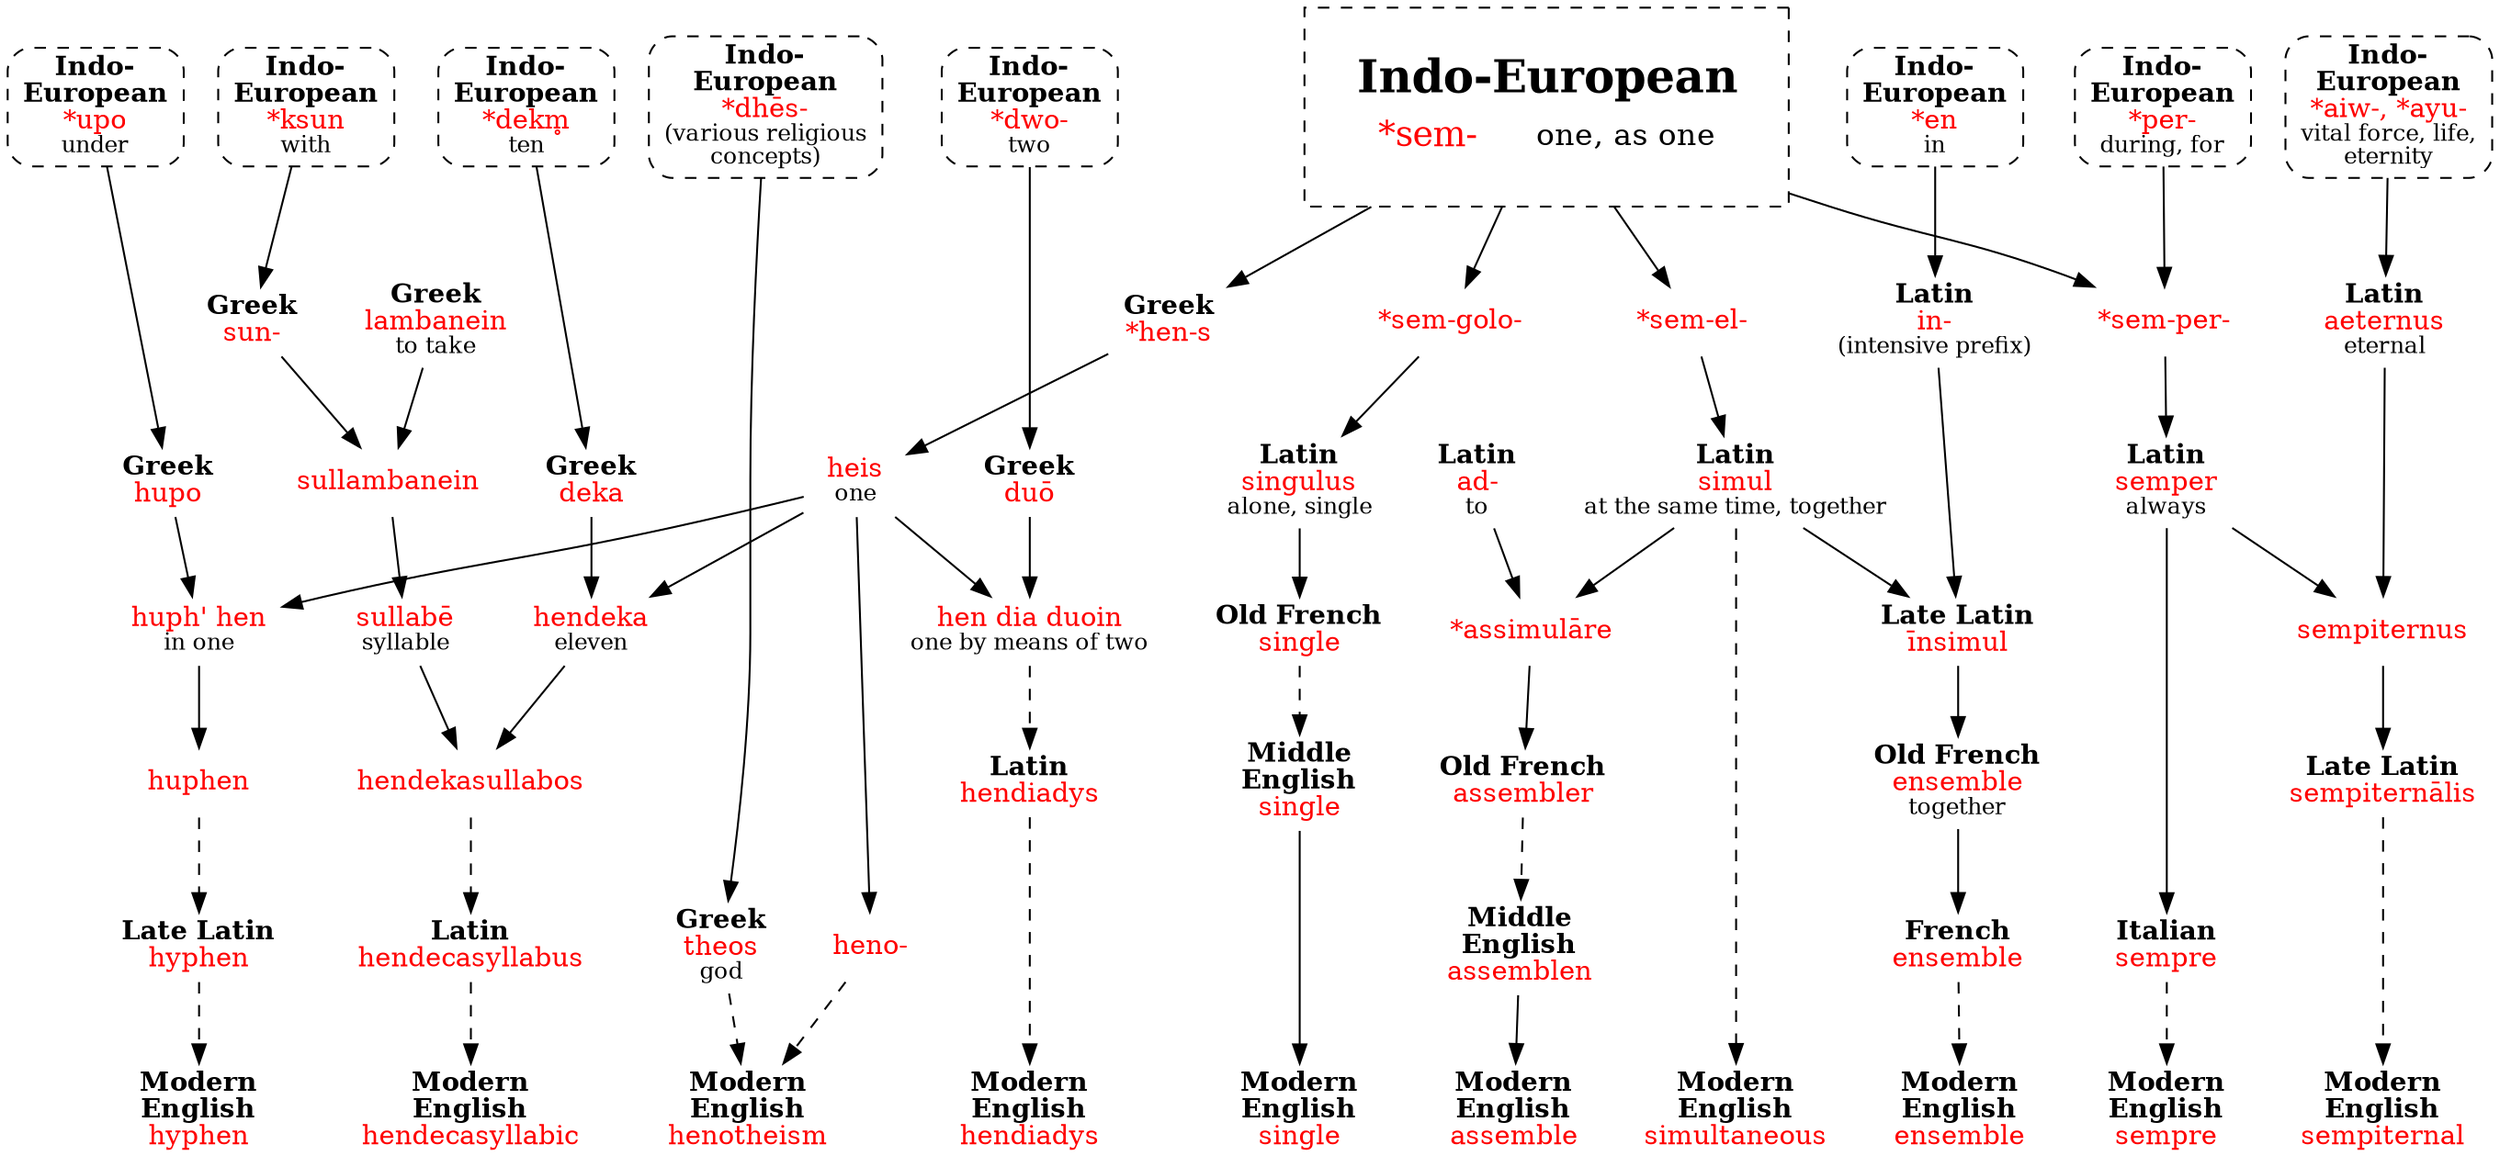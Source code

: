 strict digraph {
/* sources: AHD */
node [shape=none]

sem [label=<<table border="0"><tr><td colspan="2"><font point-size="24"><b>Indo-European</b></font></td></tr><tr><td><font point-size="18" color="red">*sem-</font></td><td><font point-size="16">one, as one</font></td></tr></table>> tooltip="Indo-European \"*sem-\" one, as one" shape=rect style=dashed peripheries=1 margin=.3 URL="sem-one0.svg"]

// hyphen
hensGk [label=<<b>Greek</b><br/><font color="red">*hen-s</font>>]
heisGk [label=<<font color="red">heis</font><br/><font point-size="12">one</font>>]
upoIE [label=<<b>Indo-<br/>European</b><br/><font color="red">*upo</font><br/><font point-size="12">under</font>> shape=box style="dashed,rounded" URL="upo-under.svg"]
hupoGk [label=<<b>Greek</b><br/><font color="red">hupo</font>>]
huphhenGk [label=<<font color="red">huph' hen</font><br/><font point-size="12">in one</font>>]
huphenGk [label=<<font color="red">huphen</font>>]
hyphenL [label=<<b>Late Latin</b><br/><font color="red">hyphen</font>>]
hyphen [label=<<b>Modern<br/>English</b><br/><font color="red">hyphen</font>>]
sem -> hensGk -> heisGk
upoIE -> hupoGk
{ hupoGk heisGk } -> huphhenGk -> huphenGk
huphenGk -> hyphenL -> hyphen [style=dashed]

// henotheism
henoGk [label=<<font color="red">heno-</font>>]
dhesIE [label=<<b>Indo-<br/>European</b><br/><font color="red">*dhēs-</font><br/><font point-size="12">(various religious<br/>concepts)</font>> shape=box style="dashed,rounded" URL="dhes-god.svg"]
theosGk [label=<<b>Greek</b><br/><font color="red">theos</font><br/><font point-size="12">god</font>>]
henotheism [label=<<b>Modern<br/>English</b><br/><font color="red">henotheism</font>>]
dhesIE -> theosGk
heisGk -> henoGk
{ henoGk theosGk } -> henotheism [style=dashed]

// hendecasyllabic
dekmIE [label=<<b>Indo-<br/>European</b><br/><font color="red">*dekm̥</font><br/><font point-size="12">ten</font>> shape=box style="dashed,rounded" URL="dekm-ten1.svg"]
dekaGk [label=<<b>Greek</b><br/><font color="red">deka</font>>]
hendekaGk [label=<<font color="red">hendeka</font><br/><font point-size="12">eleven</font>>]
ksunIE [label=<<b>Indo-<br/>European</b><br/><font color="red">*ksun</font><br/><font point-size="12">with</font>> shape=box style="dashed,rounded" URL="ksun-with.svg"]
sunGk [label=<<b>Greek</b><br/><font color="red">sun-</font>>]
lambaneinGk [label=<<b>Greek</b><br/><font color="red">lambanein</font><br/><font point-size="12">to take</font>>]
sullambaneinGk [label=<<font color="red">sullambanein</font>>]
sullabeGk [label=<<font color="red">sullabē</font><br/><font point-size="12">syllable</font>>]
hendekasullabosGk [label=<<font color="red">hendekasullabos</font>>]
hendecasyllabusL [label=<<b>Latin</b><br/><font color="red">hendecasyllabus</font>>]
hendecasyllabic [label=<<b>Modern<br/>English</b><br/><font color="red">hendecasyllabic</font>>]
dekmIE -> dekaGk
{ heisGk dekaGk } -> hendekaGk
ksunIE -> sunGk
{ sunGk lambaneinGk } -> sullambaneinGk -> sullabeGk
{ hendekaGk sullabeGk } -> hendekasullabosGk
hendekasullabosGk -> hendecasyllabusL -> hendecasyllabic [style=dashed]

// hendiadys
dwoIE [label=<<b>Indo-<br/>European</b><br/><font color="red">*dwo-</font><br/><font point-size="12">two</font>> shape=box style="dashed,rounded" URL="dwo-two1.svg"]
duoGk [label=<<b>Greek</b><br/><font color="red">duō</font>>]
hendiaduoinGk [label=<<font color="red">hen dia duoin</font><br/><font point-size="12">one by means of two</font>>]
hendiadysL [label=<<b>Latin</b><br/><font color="red">hendiadys</font>>]
hendiadys [label=<<b>Modern<br/>English</b><br/><font color="red">hendiadys</font>>]
dwoIE -> duoGk
{ heisGk duoGk } -> hendiaduoinGk
hendiaduoinGk -> hendiadysL -> hendiadys [style=dashed]

// simultaneous
semel [label=<<font color="red">*sem-el-</font>>]
simulL [label=<<b>Latin</b><br/><font color="red">simul</font><br/><font point-size="12">at the same time, together</font>>]
simultaneous [label=<<b>Modern<br/>English</b><br/><font color="red">simultaneous</font>>]
sem -> semel -> simulL
simulL -> simultaneous [style=dashed]

// assemble
adL [label=<<b>Latin</b><br/><font color="red">ad-</font><br/><font point-size="12">to</font>>]
assimulareL [label=<<font color="red">*assimulāre</font>>]
assemblerOF [label=<<b>Old French</b><br/><font color="red">assembler</font>>]
assemblenME [label=<<b>Middle<br/>English</b><br/><font color="red">assemblen</font>>]
assemble [label=<<b>Modern<br/>English</b><br/><font color="red">assemble</font>>]
{ adL simulL } -> assimulareL -> assemblerOF
assemblerOF -> assemblenME [style=dashed]
assemblenME -> assemble

// ensemble
enIE [label=<<b>Indo-<br/>European</b><br/><font color="red">*en</font><br/><font point-size="12">in</font>> shape=box style="dashed,rounded" URL="en-in1.svg"]
inL [label=<<b>Latin</b><br/><font color="red">in-</font><br/><font point-size="12">(intensive prefix)</font>>]
insimulL [label=<<b>Late Latin</b><br/><font color="red">īnsimul</font>>]
ensembleOF [label=<<b>Old French</b><br/><font color="red">ensemble</font><br/><font point-size="12">together</font>>]
ensembleF [label=<<b>French</b><br/><font color="red">ensemble</font>>]
ensemble [label=<<b>Modern<br/>English</b><br/><font color="red">ensemble</font>>]
enIE -> inL
{ inL simulL } -> insimulL -> ensembleOF -> ensembleF
ensembleF -> ensemble [style=dashed]

// single
semgolo [label=<<font color="red">*sem-golo-</font>>]
singulusL [label=<<b>Latin</b><br/><font color="red">singulus</font><br/><font point-size="12">alone, single</font>>]
singleOF [label=<<b>Old French</b><br/><font color="red">single</font>>]
singleME [label=<<b>Middle<br/>English</b><br/><font color="red">single</font>>]
single [label=<<b>Modern<br/>English</b><br/><font color="red">single</font>>]
sem ->  semgolo -> singulusL -> singleOF
singleOF -> singleME [style=dashed]
singleME -> single

// sempre
perIE [label=<<b>Indo-<br/>European</b><br/><font color="red">*per-</font><br/><font point-size="12">during, for</font>> shape=box style="dashed,rounded" URL="per-list.svg"]
semperIE [label=<<font color="red">*sem-per-</font>>]
semperL [label=<<b>Latin</b><br/><font color="red">semper</font><br/><font point-size="12">always</font>>]
sempreI [label=<<b>Italian</b><br/><font color="red">sempre</font>>]
sempre [label=<<b>Modern<br/>English</b><br/><font color="red">sempre</font>>]
{ sem perIE } -> semperIE -> semperL -> sempreI
sempreI -> sempre [style=dashed]

// sempiternal
aiwIE [label=<<b>Indo-<br/>European</b><br/><font color="red">*aiw-, *ayu-</font><br/><font point-size="12">vital force, life,<br/>eternity</font>> shape=box style="dashed,rounded" URL="aiw-life2.svg"]
aeternusL [label=<<b>Latin</b><br/><font color="red">aeternus</font><br/><font point-size="12">eternal</font>>]
sempiternusL [label=<<font color="red">sempiternus</font>>]
sempiternalisL [label=<<b>Late Latin</b><br/><font color="red">sempiternālis</font>>]
sempiternal [label=<<b>Modern<br/>English</b><br/><font color="red">sempiternal</font>>]
aiwIE -> aeternusL
{ semperL aeternusL } -> sempiternusL -> sempiternalisL
sempiternalisL -> sempiternal [style=dashed]

{ rank=sink hyphen henotheism hendecasyllabic hendiadys simultaneous assemble ensemble single sempre sempiternal }
{ rank=same upoIE dhesIE dekmIE ksunIE perIE aiwIE dwoIE enIE }
}